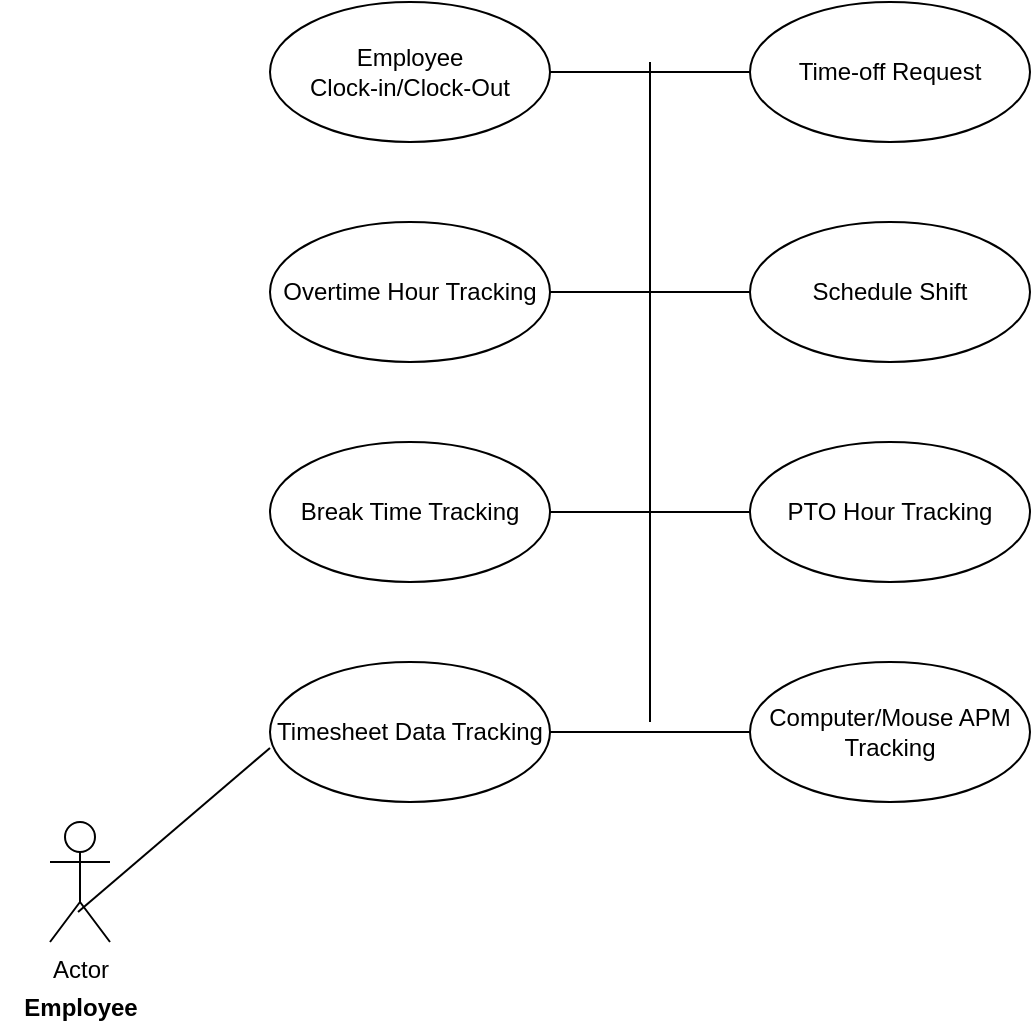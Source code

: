 <mxfile version="21.3.6" type="github">
  <diagram name="Page-1" id="3YVBlZeLU_DXAiVf6pTD">
    <mxGraphModel dx="1674" dy="764" grid="1" gridSize="10" guides="1" tooltips="1" connect="1" arrows="1" fold="1" page="1" pageScale="1" pageWidth="850" pageHeight="1100" math="0" shadow="0">
      <root>
        <mxCell id="0" />
        <mxCell id="1" parent="0" />
        <mxCell id="SlSeiP3E9TNbbp85eEP6-1" value="Actor" style="shape=umlActor;verticalLabelPosition=bottom;verticalAlign=top;html=1;" vertex="1" parent="1">
          <mxGeometry x="120" y="420" width="30" height="60" as="geometry" />
        </mxCell>
        <mxCell id="SlSeiP3E9TNbbp85eEP6-2" value="Employee &lt;br&gt;Clock-in/Clock-Out" style="ellipse;whiteSpace=wrap;html=1;" vertex="1" parent="1">
          <mxGeometry x="230" y="10" width="140" height="70" as="geometry" />
        </mxCell>
        <mxCell id="SlSeiP3E9TNbbp85eEP6-3" value="Time-off Request" style="ellipse;whiteSpace=wrap;html=1;" vertex="1" parent="1">
          <mxGeometry x="470" y="10" width="140" height="70" as="geometry" />
        </mxCell>
        <mxCell id="SlSeiP3E9TNbbp85eEP6-4" value="Overtime Hour Tracking" style="ellipse;whiteSpace=wrap;html=1;" vertex="1" parent="1">
          <mxGeometry x="230" y="120" width="140" height="70" as="geometry" />
        </mxCell>
        <mxCell id="SlSeiP3E9TNbbp85eEP6-5" value="Schedule Shift" style="ellipse;whiteSpace=wrap;html=1;" vertex="1" parent="1">
          <mxGeometry x="470" y="120" width="140" height="70" as="geometry" />
        </mxCell>
        <mxCell id="SlSeiP3E9TNbbp85eEP6-6" value="Break Time Tracking" style="ellipse;whiteSpace=wrap;html=1;" vertex="1" parent="1">
          <mxGeometry x="230" y="230" width="140" height="70" as="geometry" />
        </mxCell>
        <mxCell id="SlSeiP3E9TNbbp85eEP6-7" value="PTO Hour Tracking" style="ellipse;whiteSpace=wrap;html=1;" vertex="1" parent="1">
          <mxGeometry x="470" y="230" width="140" height="70" as="geometry" />
        </mxCell>
        <mxCell id="SlSeiP3E9TNbbp85eEP6-8" value="Timesheet Data Tracking" style="ellipse;whiteSpace=wrap;html=1;" vertex="1" parent="1">
          <mxGeometry x="230" y="340" width="140" height="70" as="geometry" />
        </mxCell>
        <mxCell id="SlSeiP3E9TNbbp85eEP6-9" value="Computer/Mouse APM Tracking" style="ellipse;whiteSpace=wrap;html=1;" vertex="1" parent="1">
          <mxGeometry x="470" y="340" width="140" height="70" as="geometry" />
        </mxCell>
        <mxCell id="SlSeiP3E9TNbbp85eEP6-10" value="Employee" style="text;align=center;fontStyle=1;verticalAlign=middle;spacingLeft=3;spacingRight=3;strokeColor=none;rotatable=0;points=[[0,0.5],[1,0.5]];portConstraint=eastwest;html=1;" vertex="1" parent="1">
          <mxGeometry x="95" y="500" width="80" height="26" as="geometry" />
        </mxCell>
        <mxCell id="SlSeiP3E9TNbbp85eEP6-24" value="" style="endArrow=none;html=1;rounded=0;exitX=0.467;exitY=0.75;exitDx=0;exitDy=0;exitPerimeter=0;entryX=0;entryY=0.614;entryDx=0;entryDy=0;entryPerimeter=0;" edge="1" parent="1" source="SlSeiP3E9TNbbp85eEP6-1" target="SlSeiP3E9TNbbp85eEP6-8">
          <mxGeometry width="50" height="50" relative="1" as="geometry">
            <mxPoint x="400" y="420" as="sourcePoint" />
            <mxPoint x="450" y="370" as="targetPoint" />
          </mxGeometry>
        </mxCell>
        <mxCell id="SlSeiP3E9TNbbp85eEP6-25" value="" style="endArrow=none;html=1;rounded=0;exitX=1;exitY=0.5;exitDx=0;exitDy=0;entryX=0;entryY=0.5;entryDx=0;entryDy=0;" edge="1" parent="1" source="SlSeiP3E9TNbbp85eEP6-8" target="SlSeiP3E9TNbbp85eEP6-9">
          <mxGeometry width="50" height="50" relative="1" as="geometry">
            <mxPoint x="400" y="420" as="sourcePoint" />
            <mxPoint x="450" y="370" as="targetPoint" />
          </mxGeometry>
        </mxCell>
        <mxCell id="SlSeiP3E9TNbbp85eEP6-26" value="" style="endArrow=none;html=1;rounded=0;exitX=1;exitY=0.5;exitDx=0;exitDy=0;entryX=0;entryY=0.5;entryDx=0;entryDy=0;" edge="1" parent="1" source="SlSeiP3E9TNbbp85eEP6-6" target="SlSeiP3E9TNbbp85eEP6-7">
          <mxGeometry width="50" height="50" relative="1" as="geometry">
            <mxPoint x="400" y="420" as="sourcePoint" />
            <mxPoint x="450" y="370" as="targetPoint" />
          </mxGeometry>
        </mxCell>
        <mxCell id="SlSeiP3E9TNbbp85eEP6-27" value="" style="endArrow=none;html=1;rounded=0;exitX=1;exitY=0.5;exitDx=0;exitDy=0;entryX=0;entryY=0.5;entryDx=0;entryDy=0;" edge="1" parent="1" source="SlSeiP3E9TNbbp85eEP6-4" target="SlSeiP3E9TNbbp85eEP6-5">
          <mxGeometry width="50" height="50" relative="1" as="geometry">
            <mxPoint x="400" y="420" as="sourcePoint" />
            <mxPoint x="450" y="370" as="targetPoint" />
          </mxGeometry>
        </mxCell>
        <mxCell id="SlSeiP3E9TNbbp85eEP6-29" value="" style="endArrow=none;html=1;rounded=0;exitX=1;exitY=0.5;exitDx=0;exitDy=0;entryX=0;entryY=0.5;entryDx=0;entryDy=0;" edge="1" parent="1" source="SlSeiP3E9TNbbp85eEP6-2" target="SlSeiP3E9TNbbp85eEP6-3">
          <mxGeometry width="50" height="50" relative="1" as="geometry">
            <mxPoint x="400" y="420" as="sourcePoint" />
            <mxPoint x="450" y="370" as="targetPoint" />
          </mxGeometry>
        </mxCell>
        <mxCell id="SlSeiP3E9TNbbp85eEP6-30" value="" style="endArrow=none;html=1;rounded=0;" edge="1" parent="1">
          <mxGeometry width="50" height="50" relative="1" as="geometry">
            <mxPoint x="420" y="270" as="sourcePoint" />
            <mxPoint x="420" y="370" as="targetPoint" />
          </mxGeometry>
        </mxCell>
        <mxCell id="SlSeiP3E9TNbbp85eEP6-31" value="" style="endArrow=none;html=1;rounded=0;" edge="1" parent="1">
          <mxGeometry width="50" height="50" relative="1" as="geometry">
            <mxPoint x="420" y="270" as="sourcePoint" />
            <mxPoint x="420" y="150" as="targetPoint" />
          </mxGeometry>
        </mxCell>
        <mxCell id="SlSeiP3E9TNbbp85eEP6-32" value="" style="endArrow=none;html=1;rounded=0;" edge="1" parent="1">
          <mxGeometry width="50" height="50" relative="1" as="geometry">
            <mxPoint x="420" y="40" as="sourcePoint" />
            <mxPoint x="420" y="150" as="targetPoint" />
            <Array as="points">
              <mxPoint x="420" y="370" />
            </Array>
          </mxGeometry>
        </mxCell>
      </root>
    </mxGraphModel>
  </diagram>
</mxfile>
